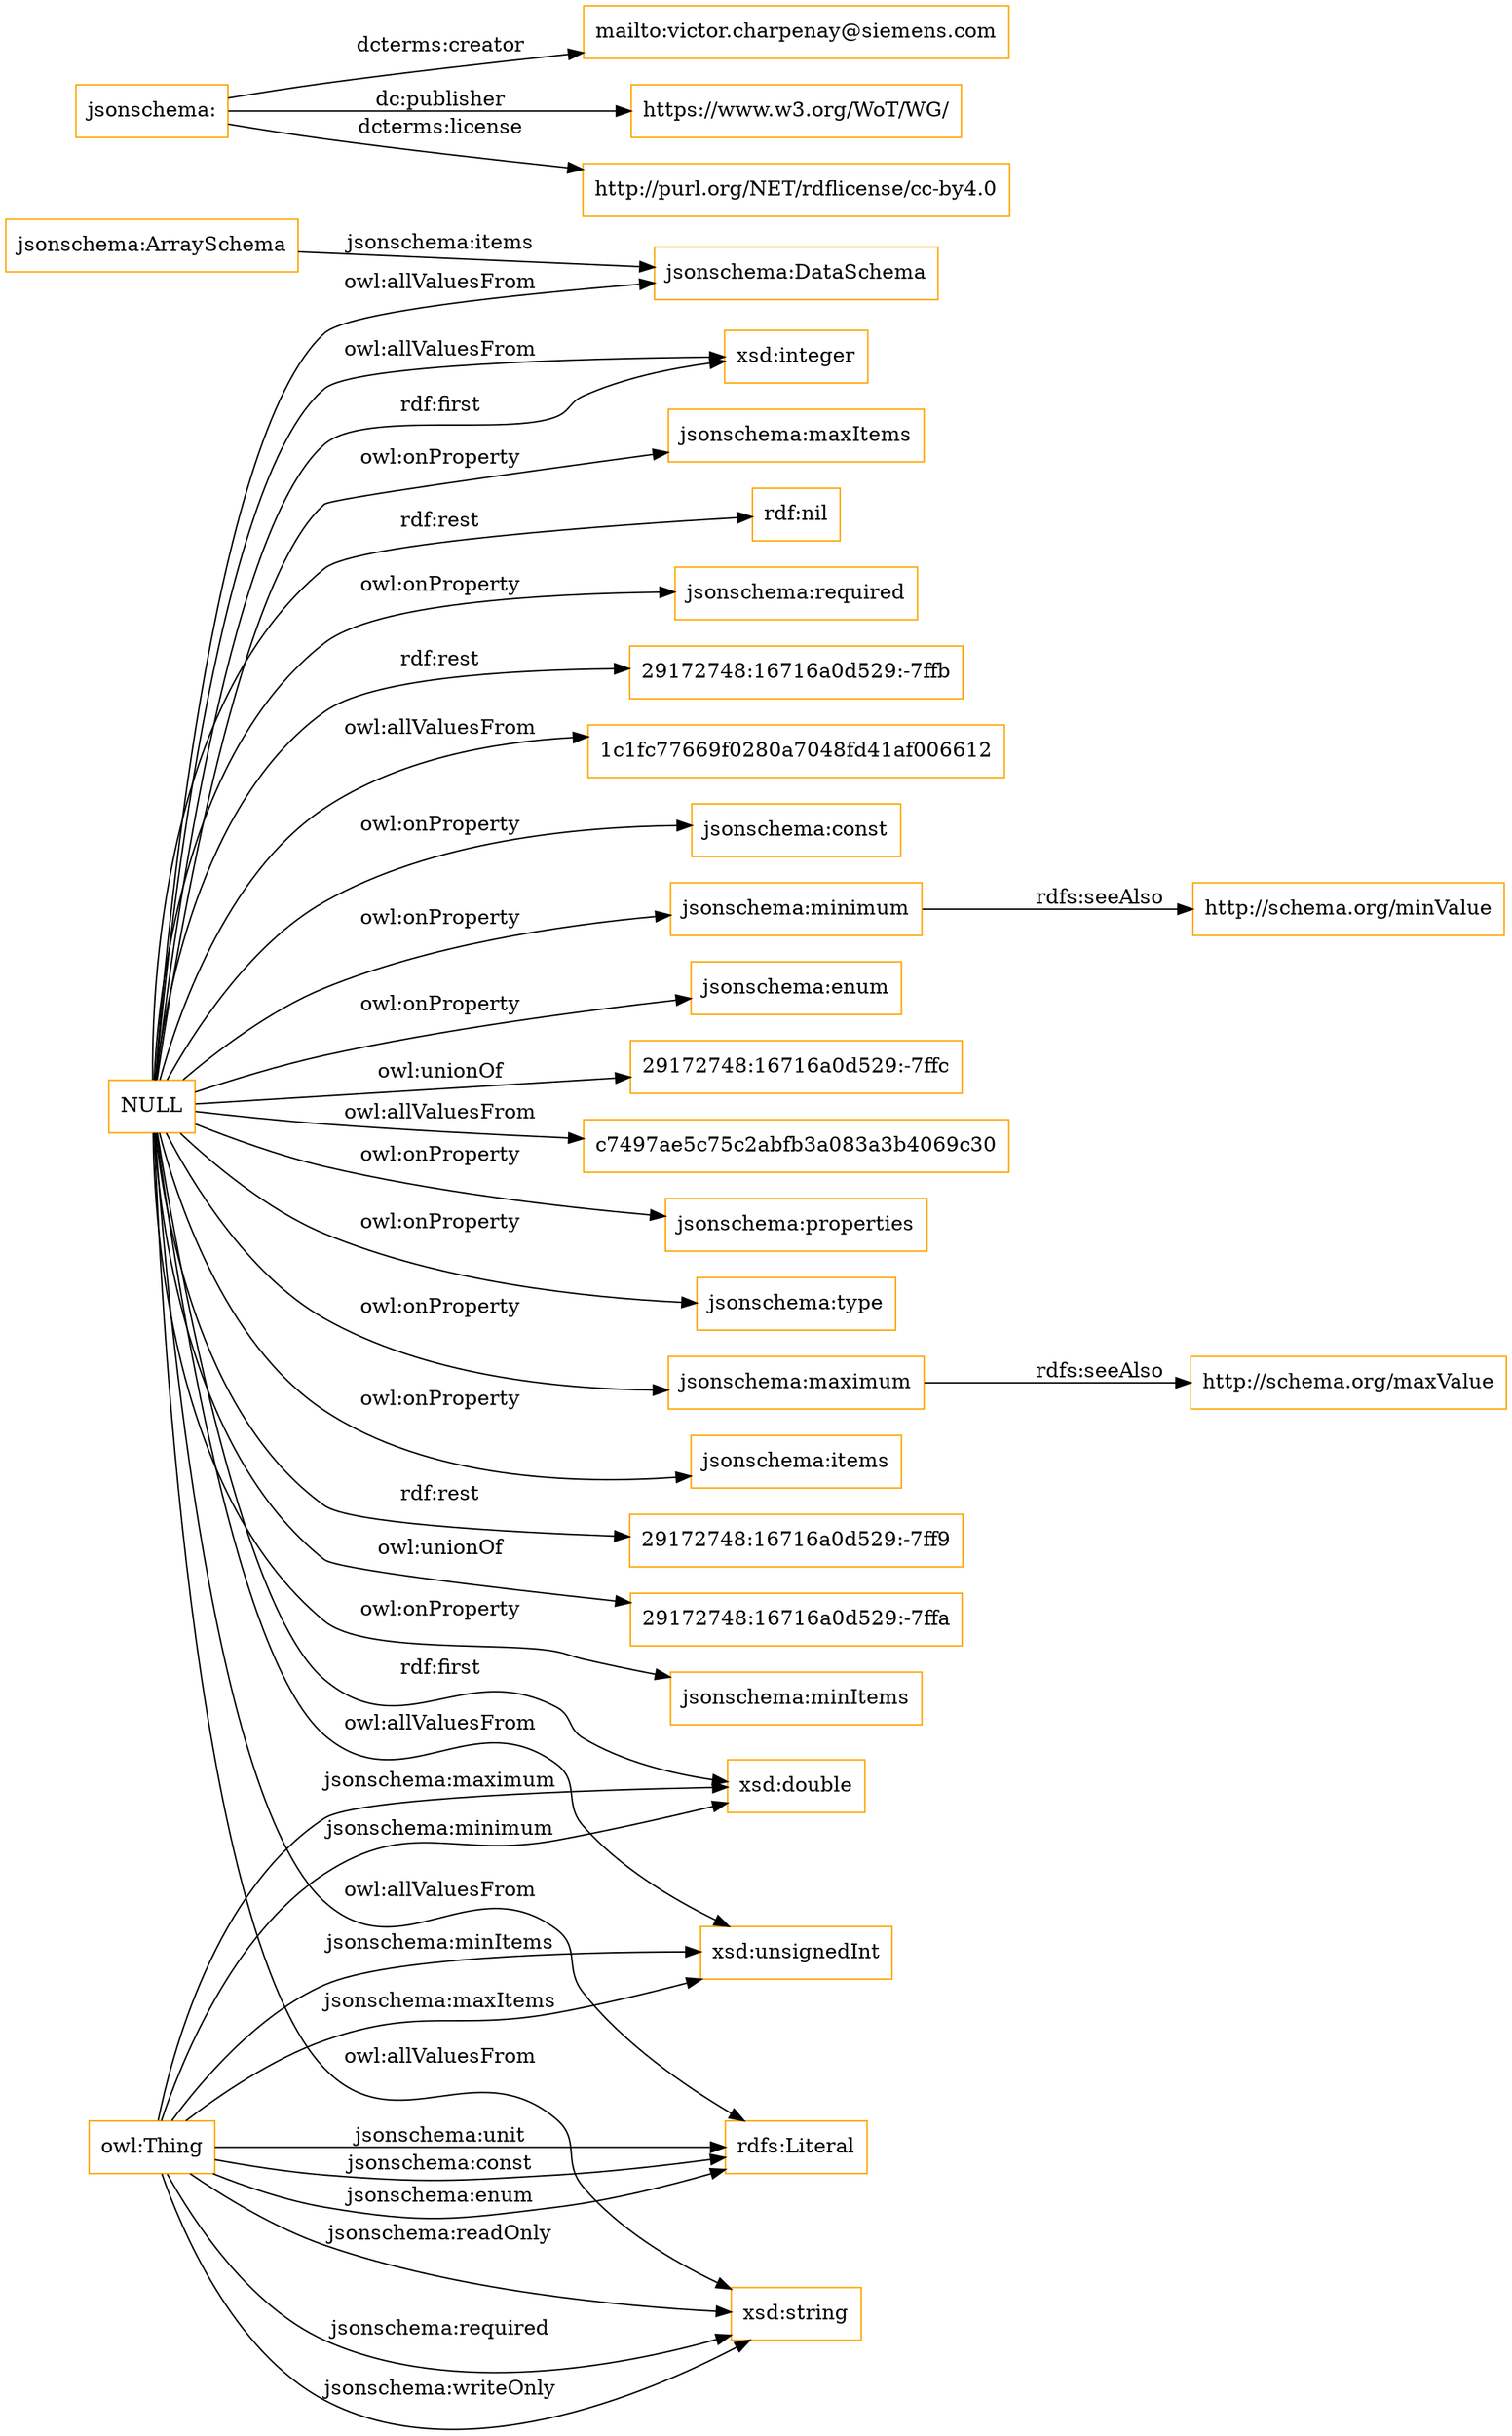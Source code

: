 digraph ar2dtool_diagram { 
rankdir=LR;
size="1501"
node [shape = rectangle, color="orange"]; "jsonschema:DataSchema" "jsonschema:ArraySchema" ; /*classes style*/
	"NULL" -> "jsonschema:maximum" [ label = "owl:onProperty" ];
	"NULL" -> "jsonschema:items" [ label = "owl:onProperty" ];
	"NULL" -> "29172748:16716a0d529:-7ff9" [ label = "rdf:rest" ];
	"NULL" -> "29172748:16716a0d529:-7ffa" [ label = "owl:unionOf" ];
	"NULL" -> "jsonschema:minItems" [ label = "owl:onProperty" ];
	"NULL" -> "xsd:integer" [ label = "owl:allValuesFrom" ];
	"NULL" -> "xsd:unsignedInt" [ label = "owl:allValuesFrom" ];
	"NULL" -> "xsd:double" [ label = "rdf:first" ];
	"NULL" -> "jsonschema:maxItems" [ label = "owl:onProperty" ];
	"NULL" -> "rdf:nil" [ label = "rdf:rest" ];
	"NULL" -> "jsonschema:required" [ label = "owl:onProperty" ];
	"NULL" -> "29172748:16716a0d529:-7ffb" [ label = "rdf:rest" ];
	"NULL" -> "1c1fc77669f0280a7048fd41af006612" [ label = "owl:allValuesFrom" ];
	"NULL" -> "jsonschema:const" [ label = "owl:onProperty" ];
	"NULL" -> "rdfs:Literal" [ label = "owl:allValuesFrom" ];
	"NULL" -> "jsonschema:minimum" [ label = "owl:onProperty" ];
	"NULL" -> "xsd:integer" [ label = "rdf:first" ];
	"NULL" -> "jsonschema:enum" [ label = "owl:onProperty" ];
	"NULL" -> "29172748:16716a0d529:-7ffc" [ label = "owl:unionOf" ];
	"NULL" -> "c7497ae5c75c2abfb3a083a3b4069c30" [ label = "owl:allValuesFrom" ];
	"NULL" -> "xsd:string" [ label = "owl:allValuesFrom" ];
	"NULL" -> "jsonschema:properties" [ label = "owl:onProperty" ];
	"NULL" -> "jsonschema:DataSchema" [ label = "owl:allValuesFrom" ];
	"NULL" -> "jsonschema:type" [ label = "owl:onProperty" ];
	"jsonschema:minimum" -> "http://schema.org/minValue" [ label = "rdfs:seeAlso" ];
	"jsonschema:maximum" -> "http://schema.org/maxValue" [ label = "rdfs:seeAlso" ];
	"jsonschema:" -> "mailto:victor.charpenay@siemens.com" [ label = "dcterms:creator" ];
	"jsonschema:" -> "https://www.w3.org/WoT/WG/" [ label = "dc:publisher" ];
	"jsonschema:" -> "http://purl.org/NET/rdflicense/cc-by4.0" [ label = "dcterms:license" ];
	"owl:Thing" -> "xsd:string" [ label = "jsonschema:required" ];
	"owl:Thing" -> "rdfs:Literal" [ label = "jsonschema:unit" ];
	"owl:Thing" -> "xsd:unsignedInt" [ label = "jsonschema:minItems" ];
	"owl:Thing" -> "xsd:unsignedInt" [ label = "jsonschema:maxItems" ];
	"owl:Thing" -> "xsd:string" [ label = "jsonschema:writeOnly" ];
	"owl:Thing" -> "xsd:double" [ label = "jsonschema:minimum" ];
	"owl:Thing" -> "rdfs:Literal" [ label = "jsonschema:const" ];
	"owl:Thing" -> "rdfs:Literal" [ label = "jsonschema:enum" ];
	"owl:Thing" -> "xsd:string" [ label = "jsonschema:readOnly" ];
	"jsonschema:ArraySchema" -> "jsonschema:DataSchema" [ label = "jsonschema:items" ];
	"owl:Thing" -> "xsd:double" [ label = "jsonschema:maximum" ];

}
